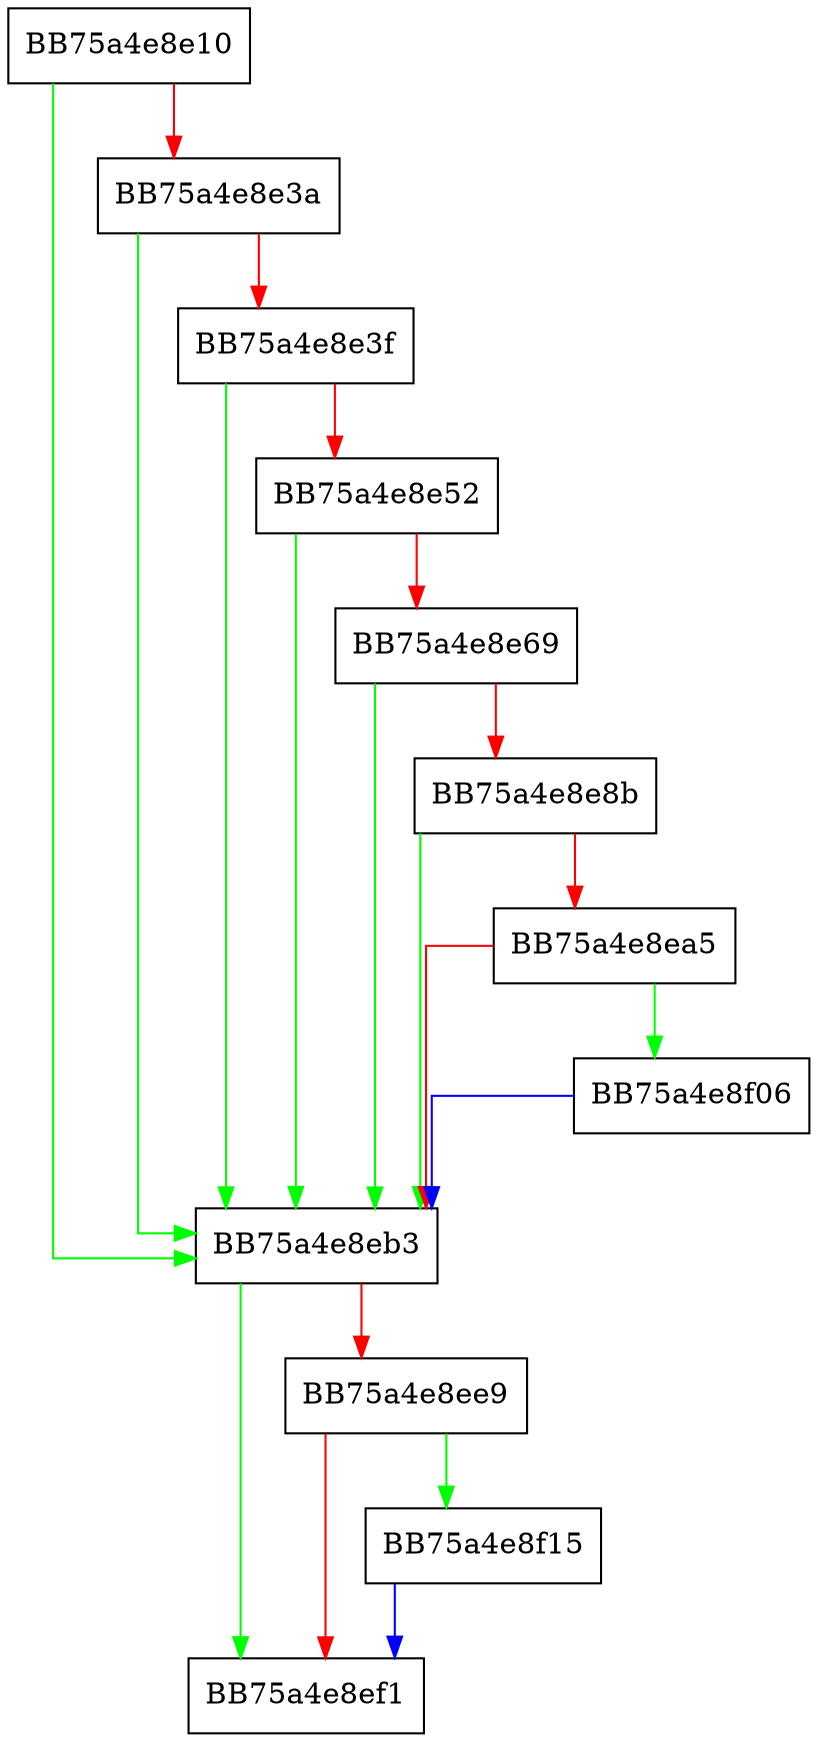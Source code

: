 digraph pestatic_match {
  node [shape="box"];
  graph [splines=ortho];
  BB75a4e8e10 -> BB75a4e8eb3 [color="green"];
  BB75a4e8e10 -> BB75a4e8e3a [color="red"];
  BB75a4e8e3a -> BB75a4e8eb3 [color="green"];
  BB75a4e8e3a -> BB75a4e8e3f [color="red"];
  BB75a4e8e3f -> BB75a4e8eb3 [color="green"];
  BB75a4e8e3f -> BB75a4e8e52 [color="red"];
  BB75a4e8e52 -> BB75a4e8eb3 [color="green"];
  BB75a4e8e52 -> BB75a4e8e69 [color="red"];
  BB75a4e8e69 -> BB75a4e8eb3 [color="green"];
  BB75a4e8e69 -> BB75a4e8e8b [color="red"];
  BB75a4e8e8b -> BB75a4e8eb3 [color="green"];
  BB75a4e8e8b -> BB75a4e8ea5 [color="red"];
  BB75a4e8ea5 -> BB75a4e8f06 [color="green"];
  BB75a4e8ea5 -> BB75a4e8eb3 [color="red"];
  BB75a4e8eb3 -> BB75a4e8ef1 [color="green"];
  BB75a4e8eb3 -> BB75a4e8ee9 [color="red"];
  BB75a4e8ee9 -> BB75a4e8f15 [color="green"];
  BB75a4e8ee9 -> BB75a4e8ef1 [color="red"];
  BB75a4e8f06 -> BB75a4e8eb3 [color="blue"];
  BB75a4e8f15 -> BB75a4e8ef1 [color="blue"];
}